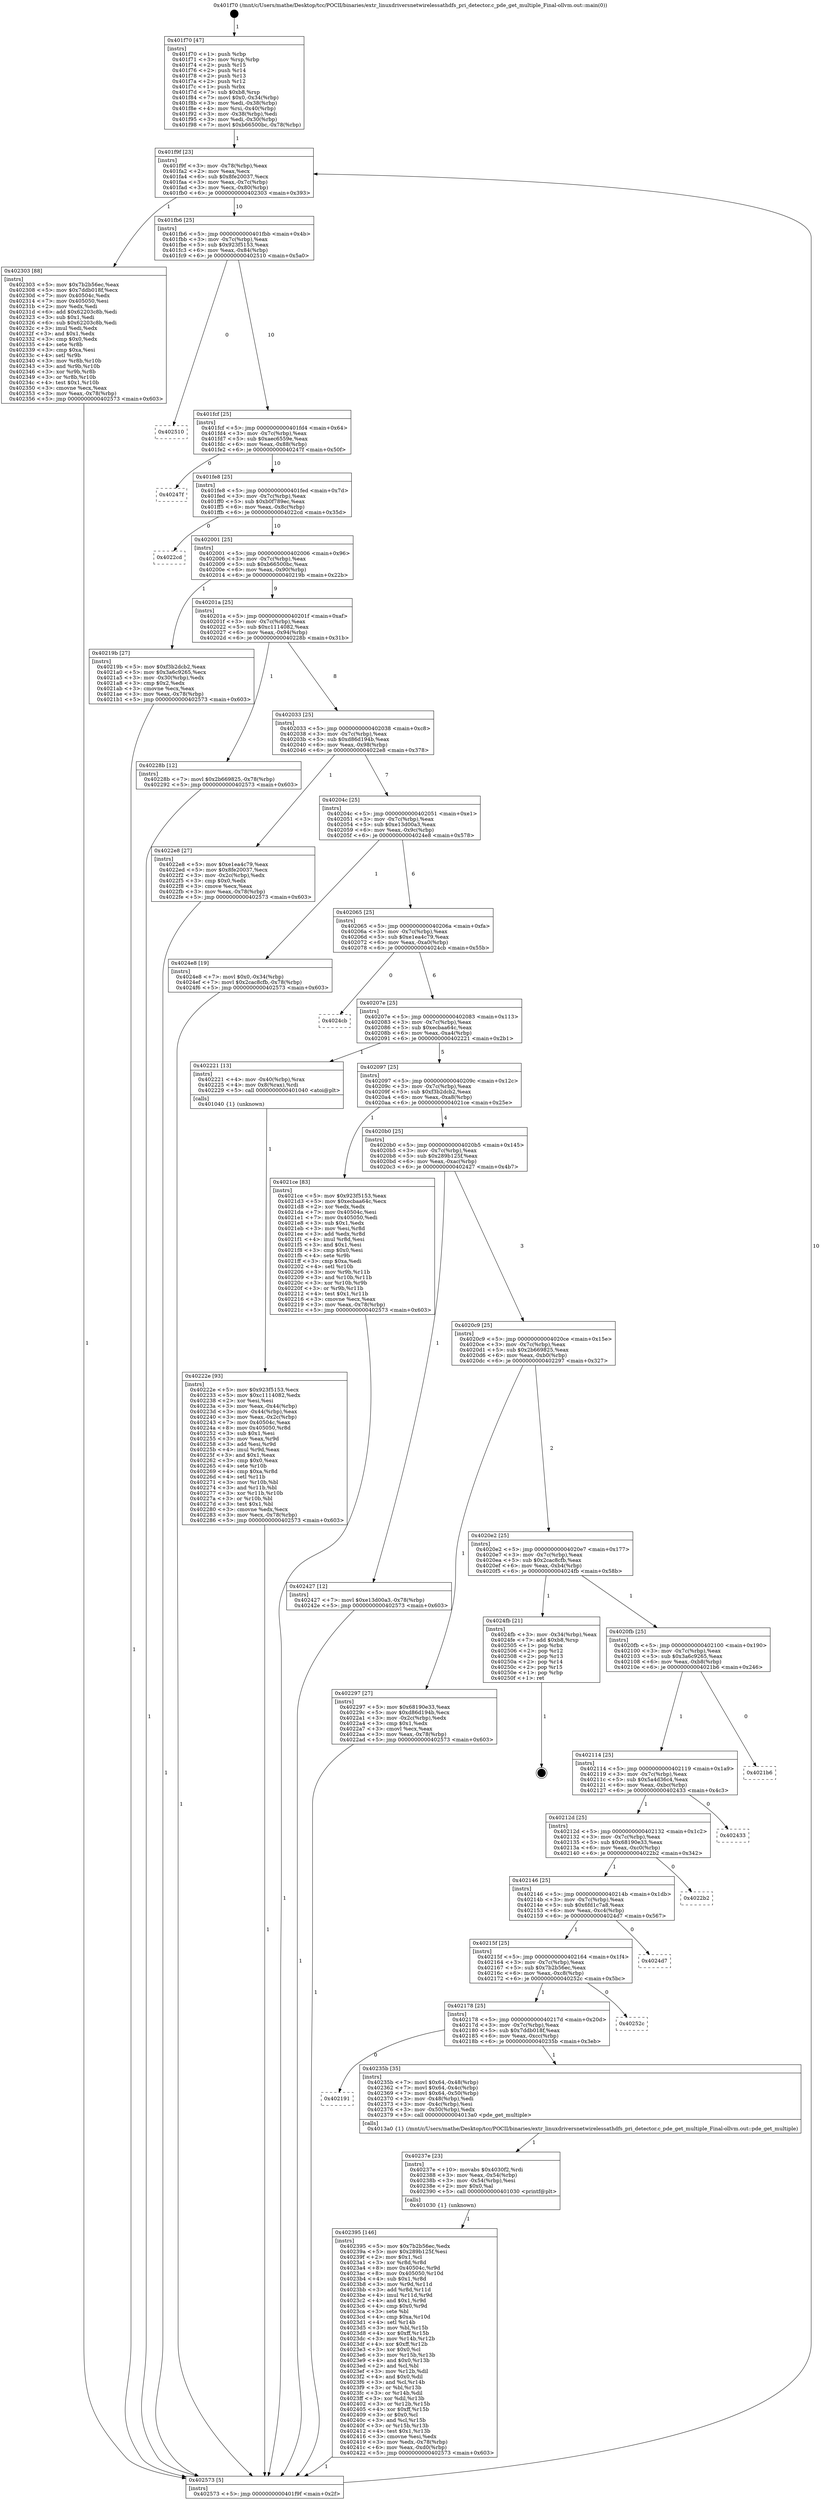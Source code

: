 digraph "0x401f70" {
  label = "0x401f70 (/mnt/c/Users/mathe/Desktop/tcc/POCII/binaries/extr_linuxdriversnetwirelessathdfs_pri_detector.c_pde_get_multiple_Final-ollvm.out::main(0))"
  labelloc = "t"
  node[shape=record]

  Entry [label="",width=0.3,height=0.3,shape=circle,fillcolor=black,style=filled]
  "0x401f9f" [label="{
     0x401f9f [23]\l
     | [instrs]\l
     &nbsp;&nbsp;0x401f9f \<+3\>: mov -0x78(%rbp),%eax\l
     &nbsp;&nbsp;0x401fa2 \<+2\>: mov %eax,%ecx\l
     &nbsp;&nbsp;0x401fa4 \<+6\>: sub $0x8fe20037,%ecx\l
     &nbsp;&nbsp;0x401faa \<+3\>: mov %eax,-0x7c(%rbp)\l
     &nbsp;&nbsp;0x401fad \<+3\>: mov %ecx,-0x80(%rbp)\l
     &nbsp;&nbsp;0x401fb0 \<+6\>: je 0000000000402303 \<main+0x393\>\l
  }"]
  "0x402303" [label="{
     0x402303 [88]\l
     | [instrs]\l
     &nbsp;&nbsp;0x402303 \<+5\>: mov $0x7b2b56ec,%eax\l
     &nbsp;&nbsp;0x402308 \<+5\>: mov $0x7ddb018f,%ecx\l
     &nbsp;&nbsp;0x40230d \<+7\>: mov 0x40504c,%edx\l
     &nbsp;&nbsp;0x402314 \<+7\>: mov 0x405050,%esi\l
     &nbsp;&nbsp;0x40231b \<+2\>: mov %edx,%edi\l
     &nbsp;&nbsp;0x40231d \<+6\>: add $0x62203c8b,%edi\l
     &nbsp;&nbsp;0x402323 \<+3\>: sub $0x1,%edi\l
     &nbsp;&nbsp;0x402326 \<+6\>: sub $0x62203c8b,%edi\l
     &nbsp;&nbsp;0x40232c \<+3\>: imul %edi,%edx\l
     &nbsp;&nbsp;0x40232f \<+3\>: and $0x1,%edx\l
     &nbsp;&nbsp;0x402332 \<+3\>: cmp $0x0,%edx\l
     &nbsp;&nbsp;0x402335 \<+4\>: sete %r8b\l
     &nbsp;&nbsp;0x402339 \<+3\>: cmp $0xa,%esi\l
     &nbsp;&nbsp;0x40233c \<+4\>: setl %r9b\l
     &nbsp;&nbsp;0x402340 \<+3\>: mov %r8b,%r10b\l
     &nbsp;&nbsp;0x402343 \<+3\>: and %r9b,%r10b\l
     &nbsp;&nbsp;0x402346 \<+3\>: xor %r9b,%r8b\l
     &nbsp;&nbsp;0x402349 \<+3\>: or %r8b,%r10b\l
     &nbsp;&nbsp;0x40234c \<+4\>: test $0x1,%r10b\l
     &nbsp;&nbsp;0x402350 \<+3\>: cmovne %ecx,%eax\l
     &nbsp;&nbsp;0x402353 \<+3\>: mov %eax,-0x78(%rbp)\l
     &nbsp;&nbsp;0x402356 \<+5\>: jmp 0000000000402573 \<main+0x603\>\l
  }"]
  "0x401fb6" [label="{
     0x401fb6 [25]\l
     | [instrs]\l
     &nbsp;&nbsp;0x401fb6 \<+5\>: jmp 0000000000401fbb \<main+0x4b\>\l
     &nbsp;&nbsp;0x401fbb \<+3\>: mov -0x7c(%rbp),%eax\l
     &nbsp;&nbsp;0x401fbe \<+5\>: sub $0x923f5153,%eax\l
     &nbsp;&nbsp;0x401fc3 \<+6\>: mov %eax,-0x84(%rbp)\l
     &nbsp;&nbsp;0x401fc9 \<+6\>: je 0000000000402510 \<main+0x5a0\>\l
  }"]
  Exit [label="",width=0.3,height=0.3,shape=circle,fillcolor=black,style=filled,peripheries=2]
  "0x402510" [label="{
     0x402510\l
  }", style=dashed]
  "0x401fcf" [label="{
     0x401fcf [25]\l
     | [instrs]\l
     &nbsp;&nbsp;0x401fcf \<+5\>: jmp 0000000000401fd4 \<main+0x64\>\l
     &nbsp;&nbsp;0x401fd4 \<+3\>: mov -0x7c(%rbp),%eax\l
     &nbsp;&nbsp;0x401fd7 \<+5\>: sub $0xaec6559e,%eax\l
     &nbsp;&nbsp;0x401fdc \<+6\>: mov %eax,-0x88(%rbp)\l
     &nbsp;&nbsp;0x401fe2 \<+6\>: je 000000000040247f \<main+0x50f\>\l
  }"]
  "0x402395" [label="{
     0x402395 [146]\l
     | [instrs]\l
     &nbsp;&nbsp;0x402395 \<+5\>: mov $0x7b2b56ec,%edx\l
     &nbsp;&nbsp;0x40239a \<+5\>: mov $0x289b125f,%esi\l
     &nbsp;&nbsp;0x40239f \<+2\>: mov $0x1,%cl\l
     &nbsp;&nbsp;0x4023a1 \<+3\>: xor %r8d,%r8d\l
     &nbsp;&nbsp;0x4023a4 \<+8\>: mov 0x40504c,%r9d\l
     &nbsp;&nbsp;0x4023ac \<+8\>: mov 0x405050,%r10d\l
     &nbsp;&nbsp;0x4023b4 \<+4\>: sub $0x1,%r8d\l
     &nbsp;&nbsp;0x4023b8 \<+3\>: mov %r9d,%r11d\l
     &nbsp;&nbsp;0x4023bb \<+3\>: add %r8d,%r11d\l
     &nbsp;&nbsp;0x4023be \<+4\>: imul %r11d,%r9d\l
     &nbsp;&nbsp;0x4023c2 \<+4\>: and $0x1,%r9d\l
     &nbsp;&nbsp;0x4023c6 \<+4\>: cmp $0x0,%r9d\l
     &nbsp;&nbsp;0x4023ca \<+3\>: sete %bl\l
     &nbsp;&nbsp;0x4023cd \<+4\>: cmp $0xa,%r10d\l
     &nbsp;&nbsp;0x4023d1 \<+4\>: setl %r14b\l
     &nbsp;&nbsp;0x4023d5 \<+3\>: mov %bl,%r15b\l
     &nbsp;&nbsp;0x4023d8 \<+4\>: xor $0xff,%r15b\l
     &nbsp;&nbsp;0x4023dc \<+3\>: mov %r14b,%r12b\l
     &nbsp;&nbsp;0x4023df \<+4\>: xor $0xff,%r12b\l
     &nbsp;&nbsp;0x4023e3 \<+3\>: xor $0x0,%cl\l
     &nbsp;&nbsp;0x4023e6 \<+3\>: mov %r15b,%r13b\l
     &nbsp;&nbsp;0x4023e9 \<+4\>: and $0x0,%r13b\l
     &nbsp;&nbsp;0x4023ed \<+2\>: and %cl,%bl\l
     &nbsp;&nbsp;0x4023ef \<+3\>: mov %r12b,%dil\l
     &nbsp;&nbsp;0x4023f2 \<+4\>: and $0x0,%dil\l
     &nbsp;&nbsp;0x4023f6 \<+3\>: and %cl,%r14b\l
     &nbsp;&nbsp;0x4023f9 \<+3\>: or %bl,%r13b\l
     &nbsp;&nbsp;0x4023fc \<+3\>: or %r14b,%dil\l
     &nbsp;&nbsp;0x4023ff \<+3\>: xor %dil,%r13b\l
     &nbsp;&nbsp;0x402402 \<+3\>: or %r12b,%r15b\l
     &nbsp;&nbsp;0x402405 \<+4\>: xor $0xff,%r15b\l
     &nbsp;&nbsp;0x402409 \<+3\>: or $0x0,%cl\l
     &nbsp;&nbsp;0x40240c \<+3\>: and %cl,%r15b\l
     &nbsp;&nbsp;0x40240f \<+3\>: or %r15b,%r13b\l
     &nbsp;&nbsp;0x402412 \<+4\>: test $0x1,%r13b\l
     &nbsp;&nbsp;0x402416 \<+3\>: cmovne %esi,%edx\l
     &nbsp;&nbsp;0x402419 \<+3\>: mov %edx,-0x78(%rbp)\l
     &nbsp;&nbsp;0x40241c \<+6\>: mov %eax,-0xd0(%rbp)\l
     &nbsp;&nbsp;0x402422 \<+5\>: jmp 0000000000402573 \<main+0x603\>\l
  }"]
  "0x40247f" [label="{
     0x40247f\l
  }", style=dashed]
  "0x401fe8" [label="{
     0x401fe8 [25]\l
     | [instrs]\l
     &nbsp;&nbsp;0x401fe8 \<+5\>: jmp 0000000000401fed \<main+0x7d\>\l
     &nbsp;&nbsp;0x401fed \<+3\>: mov -0x7c(%rbp),%eax\l
     &nbsp;&nbsp;0x401ff0 \<+5\>: sub $0xb0f789ec,%eax\l
     &nbsp;&nbsp;0x401ff5 \<+6\>: mov %eax,-0x8c(%rbp)\l
     &nbsp;&nbsp;0x401ffb \<+6\>: je 00000000004022cd \<main+0x35d\>\l
  }"]
  "0x40237e" [label="{
     0x40237e [23]\l
     | [instrs]\l
     &nbsp;&nbsp;0x40237e \<+10\>: movabs $0x4030f2,%rdi\l
     &nbsp;&nbsp;0x402388 \<+3\>: mov %eax,-0x54(%rbp)\l
     &nbsp;&nbsp;0x40238b \<+3\>: mov -0x54(%rbp),%esi\l
     &nbsp;&nbsp;0x40238e \<+2\>: mov $0x0,%al\l
     &nbsp;&nbsp;0x402390 \<+5\>: call 0000000000401030 \<printf@plt\>\l
     | [calls]\l
     &nbsp;&nbsp;0x401030 \{1\} (unknown)\l
  }"]
  "0x4022cd" [label="{
     0x4022cd\l
  }", style=dashed]
  "0x402001" [label="{
     0x402001 [25]\l
     | [instrs]\l
     &nbsp;&nbsp;0x402001 \<+5\>: jmp 0000000000402006 \<main+0x96\>\l
     &nbsp;&nbsp;0x402006 \<+3\>: mov -0x7c(%rbp),%eax\l
     &nbsp;&nbsp;0x402009 \<+5\>: sub $0xb66500bc,%eax\l
     &nbsp;&nbsp;0x40200e \<+6\>: mov %eax,-0x90(%rbp)\l
     &nbsp;&nbsp;0x402014 \<+6\>: je 000000000040219b \<main+0x22b\>\l
  }"]
  "0x402191" [label="{
     0x402191\l
  }", style=dashed]
  "0x40219b" [label="{
     0x40219b [27]\l
     | [instrs]\l
     &nbsp;&nbsp;0x40219b \<+5\>: mov $0xf3b2dcb2,%eax\l
     &nbsp;&nbsp;0x4021a0 \<+5\>: mov $0x3a6c9265,%ecx\l
     &nbsp;&nbsp;0x4021a5 \<+3\>: mov -0x30(%rbp),%edx\l
     &nbsp;&nbsp;0x4021a8 \<+3\>: cmp $0x2,%edx\l
     &nbsp;&nbsp;0x4021ab \<+3\>: cmovne %ecx,%eax\l
     &nbsp;&nbsp;0x4021ae \<+3\>: mov %eax,-0x78(%rbp)\l
     &nbsp;&nbsp;0x4021b1 \<+5\>: jmp 0000000000402573 \<main+0x603\>\l
  }"]
  "0x40201a" [label="{
     0x40201a [25]\l
     | [instrs]\l
     &nbsp;&nbsp;0x40201a \<+5\>: jmp 000000000040201f \<main+0xaf\>\l
     &nbsp;&nbsp;0x40201f \<+3\>: mov -0x7c(%rbp),%eax\l
     &nbsp;&nbsp;0x402022 \<+5\>: sub $0xc1114082,%eax\l
     &nbsp;&nbsp;0x402027 \<+6\>: mov %eax,-0x94(%rbp)\l
     &nbsp;&nbsp;0x40202d \<+6\>: je 000000000040228b \<main+0x31b\>\l
  }"]
  "0x402573" [label="{
     0x402573 [5]\l
     | [instrs]\l
     &nbsp;&nbsp;0x402573 \<+5\>: jmp 0000000000401f9f \<main+0x2f\>\l
  }"]
  "0x401f70" [label="{
     0x401f70 [47]\l
     | [instrs]\l
     &nbsp;&nbsp;0x401f70 \<+1\>: push %rbp\l
     &nbsp;&nbsp;0x401f71 \<+3\>: mov %rsp,%rbp\l
     &nbsp;&nbsp;0x401f74 \<+2\>: push %r15\l
     &nbsp;&nbsp;0x401f76 \<+2\>: push %r14\l
     &nbsp;&nbsp;0x401f78 \<+2\>: push %r13\l
     &nbsp;&nbsp;0x401f7a \<+2\>: push %r12\l
     &nbsp;&nbsp;0x401f7c \<+1\>: push %rbx\l
     &nbsp;&nbsp;0x401f7d \<+7\>: sub $0xb8,%rsp\l
     &nbsp;&nbsp;0x401f84 \<+7\>: movl $0x0,-0x34(%rbp)\l
     &nbsp;&nbsp;0x401f8b \<+3\>: mov %edi,-0x38(%rbp)\l
     &nbsp;&nbsp;0x401f8e \<+4\>: mov %rsi,-0x40(%rbp)\l
     &nbsp;&nbsp;0x401f92 \<+3\>: mov -0x38(%rbp),%edi\l
     &nbsp;&nbsp;0x401f95 \<+3\>: mov %edi,-0x30(%rbp)\l
     &nbsp;&nbsp;0x401f98 \<+7\>: movl $0xb66500bc,-0x78(%rbp)\l
  }"]
  "0x40235b" [label="{
     0x40235b [35]\l
     | [instrs]\l
     &nbsp;&nbsp;0x40235b \<+7\>: movl $0x64,-0x48(%rbp)\l
     &nbsp;&nbsp;0x402362 \<+7\>: movl $0x64,-0x4c(%rbp)\l
     &nbsp;&nbsp;0x402369 \<+7\>: movl $0x64,-0x50(%rbp)\l
     &nbsp;&nbsp;0x402370 \<+3\>: mov -0x48(%rbp),%edi\l
     &nbsp;&nbsp;0x402373 \<+3\>: mov -0x4c(%rbp),%esi\l
     &nbsp;&nbsp;0x402376 \<+3\>: mov -0x50(%rbp),%edx\l
     &nbsp;&nbsp;0x402379 \<+5\>: call 00000000004013a0 \<pde_get_multiple\>\l
     | [calls]\l
     &nbsp;&nbsp;0x4013a0 \{1\} (/mnt/c/Users/mathe/Desktop/tcc/POCII/binaries/extr_linuxdriversnetwirelessathdfs_pri_detector.c_pde_get_multiple_Final-ollvm.out::pde_get_multiple)\l
  }"]
  "0x40228b" [label="{
     0x40228b [12]\l
     | [instrs]\l
     &nbsp;&nbsp;0x40228b \<+7\>: movl $0x2b669825,-0x78(%rbp)\l
     &nbsp;&nbsp;0x402292 \<+5\>: jmp 0000000000402573 \<main+0x603\>\l
  }"]
  "0x402033" [label="{
     0x402033 [25]\l
     | [instrs]\l
     &nbsp;&nbsp;0x402033 \<+5\>: jmp 0000000000402038 \<main+0xc8\>\l
     &nbsp;&nbsp;0x402038 \<+3\>: mov -0x7c(%rbp),%eax\l
     &nbsp;&nbsp;0x40203b \<+5\>: sub $0xd86d194b,%eax\l
     &nbsp;&nbsp;0x402040 \<+6\>: mov %eax,-0x98(%rbp)\l
     &nbsp;&nbsp;0x402046 \<+6\>: je 00000000004022e8 \<main+0x378\>\l
  }"]
  "0x402178" [label="{
     0x402178 [25]\l
     | [instrs]\l
     &nbsp;&nbsp;0x402178 \<+5\>: jmp 000000000040217d \<main+0x20d\>\l
     &nbsp;&nbsp;0x40217d \<+3\>: mov -0x7c(%rbp),%eax\l
     &nbsp;&nbsp;0x402180 \<+5\>: sub $0x7ddb018f,%eax\l
     &nbsp;&nbsp;0x402185 \<+6\>: mov %eax,-0xcc(%rbp)\l
     &nbsp;&nbsp;0x40218b \<+6\>: je 000000000040235b \<main+0x3eb\>\l
  }"]
  "0x4022e8" [label="{
     0x4022e8 [27]\l
     | [instrs]\l
     &nbsp;&nbsp;0x4022e8 \<+5\>: mov $0xe1ea4c79,%eax\l
     &nbsp;&nbsp;0x4022ed \<+5\>: mov $0x8fe20037,%ecx\l
     &nbsp;&nbsp;0x4022f2 \<+3\>: mov -0x2c(%rbp),%edx\l
     &nbsp;&nbsp;0x4022f5 \<+3\>: cmp $0x0,%edx\l
     &nbsp;&nbsp;0x4022f8 \<+3\>: cmove %ecx,%eax\l
     &nbsp;&nbsp;0x4022fb \<+3\>: mov %eax,-0x78(%rbp)\l
     &nbsp;&nbsp;0x4022fe \<+5\>: jmp 0000000000402573 \<main+0x603\>\l
  }"]
  "0x40204c" [label="{
     0x40204c [25]\l
     | [instrs]\l
     &nbsp;&nbsp;0x40204c \<+5\>: jmp 0000000000402051 \<main+0xe1\>\l
     &nbsp;&nbsp;0x402051 \<+3\>: mov -0x7c(%rbp),%eax\l
     &nbsp;&nbsp;0x402054 \<+5\>: sub $0xe13d00a3,%eax\l
     &nbsp;&nbsp;0x402059 \<+6\>: mov %eax,-0x9c(%rbp)\l
     &nbsp;&nbsp;0x40205f \<+6\>: je 00000000004024e8 \<main+0x578\>\l
  }"]
  "0x40252c" [label="{
     0x40252c\l
  }", style=dashed]
  "0x4024e8" [label="{
     0x4024e8 [19]\l
     | [instrs]\l
     &nbsp;&nbsp;0x4024e8 \<+7\>: movl $0x0,-0x34(%rbp)\l
     &nbsp;&nbsp;0x4024ef \<+7\>: movl $0x2cac8cfb,-0x78(%rbp)\l
     &nbsp;&nbsp;0x4024f6 \<+5\>: jmp 0000000000402573 \<main+0x603\>\l
  }"]
  "0x402065" [label="{
     0x402065 [25]\l
     | [instrs]\l
     &nbsp;&nbsp;0x402065 \<+5\>: jmp 000000000040206a \<main+0xfa\>\l
     &nbsp;&nbsp;0x40206a \<+3\>: mov -0x7c(%rbp),%eax\l
     &nbsp;&nbsp;0x40206d \<+5\>: sub $0xe1ea4c79,%eax\l
     &nbsp;&nbsp;0x402072 \<+6\>: mov %eax,-0xa0(%rbp)\l
     &nbsp;&nbsp;0x402078 \<+6\>: je 00000000004024cb \<main+0x55b\>\l
  }"]
  "0x40215f" [label="{
     0x40215f [25]\l
     | [instrs]\l
     &nbsp;&nbsp;0x40215f \<+5\>: jmp 0000000000402164 \<main+0x1f4\>\l
     &nbsp;&nbsp;0x402164 \<+3\>: mov -0x7c(%rbp),%eax\l
     &nbsp;&nbsp;0x402167 \<+5\>: sub $0x7b2b56ec,%eax\l
     &nbsp;&nbsp;0x40216c \<+6\>: mov %eax,-0xc8(%rbp)\l
     &nbsp;&nbsp;0x402172 \<+6\>: je 000000000040252c \<main+0x5bc\>\l
  }"]
  "0x4024cb" [label="{
     0x4024cb\l
  }", style=dashed]
  "0x40207e" [label="{
     0x40207e [25]\l
     | [instrs]\l
     &nbsp;&nbsp;0x40207e \<+5\>: jmp 0000000000402083 \<main+0x113\>\l
     &nbsp;&nbsp;0x402083 \<+3\>: mov -0x7c(%rbp),%eax\l
     &nbsp;&nbsp;0x402086 \<+5\>: sub $0xecbaa64c,%eax\l
     &nbsp;&nbsp;0x40208b \<+6\>: mov %eax,-0xa4(%rbp)\l
     &nbsp;&nbsp;0x402091 \<+6\>: je 0000000000402221 \<main+0x2b1\>\l
  }"]
  "0x4024d7" [label="{
     0x4024d7\l
  }", style=dashed]
  "0x402221" [label="{
     0x402221 [13]\l
     | [instrs]\l
     &nbsp;&nbsp;0x402221 \<+4\>: mov -0x40(%rbp),%rax\l
     &nbsp;&nbsp;0x402225 \<+4\>: mov 0x8(%rax),%rdi\l
     &nbsp;&nbsp;0x402229 \<+5\>: call 0000000000401040 \<atoi@plt\>\l
     | [calls]\l
     &nbsp;&nbsp;0x401040 \{1\} (unknown)\l
  }"]
  "0x402097" [label="{
     0x402097 [25]\l
     | [instrs]\l
     &nbsp;&nbsp;0x402097 \<+5\>: jmp 000000000040209c \<main+0x12c\>\l
     &nbsp;&nbsp;0x40209c \<+3\>: mov -0x7c(%rbp),%eax\l
     &nbsp;&nbsp;0x40209f \<+5\>: sub $0xf3b2dcb2,%eax\l
     &nbsp;&nbsp;0x4020a4 \<+6\>: mov %eax,-0xa8(%rbp)\l
     &nbsp;&nbsp;0x4020aa \<+6\>: je 00000000004021ce \<main+0x25e\>\l
  }"]
  "0x402146" [label="{
     0x402146 [25]\l
     | [instrs]\l
     &nbsp;&nbsp;0x402146 \<+5\>: jmp 000000000040214b \<main+0x1db\>\l
     &nbsp;&nbsp;0x40214b \<+3\>: mov -0x7c(%rbp),%eax\l
     &nbsp;&nbsp;0x40214e \<+5\>: sub $0x6fd1c7a8,%eax\l
     &nbsp;&nbsp;0x402153 \<+6\>: mov %eax,-0xc4(%rbp)\l
     &nbsp;&nbsp;0x402159 \<+6\>: je 00000000004024d7 \<main+0x567\>\l
  }"]
  "0x4021ce" [label="{
     0x4021ce [83]\l
     | [instrs]\l
     &nbsp;&nbsp;0x4021ce \<+5\>: mov $0x923f5153,%eax\l
     &nbsp;&nbsp;0x4021d3 \<+5\>: mov $0xecbaa64c,%ecx\l
     &nbsp;&nbsp;0x4021d8 \<+2\>: xor %edx,%edx\l
     &nbsp;&nbsp;0x4021da \<+7\>: mov 0x40504c,%esi\l
     &nbsp;&nbsp;0x4021e1 \<+7\>: mov 0x405050,%edi\l
     &nbsp;&nbsp;0x4021e8 \<+3\>: sub $0x1,%edx\l
     &nbsp;&nbsp;0x4021eb \<+3\>: mov %esi,%r8d\l
     &nbsp;&nbsp;0x4021ee \<+3\>: add %edx,%r8d\l
     &nbsp;&nbsp;0x4021f1 \<+4\>: imul %r8d,%esi\l
     &nbsp;&nbsp;0x4021f5 \<+3\>: and $0x1,%esi\l
     &nbsp;&nbsp;0x4021f8 \<+3\>: cmp $0x0,%esi\l
     &nbsp;&nbsp;0x4021fb \<+4\>: sete %r9b\l
     &nbsp;&nbsp;0x4021ff \<+3\>: cmp $0xa,%edi\l
     &nbsp;&nbsp;0x402202 \<+4\>: setl %r10b\l
     &nbsp;&nbsp;0x402206 \<+3\>: mov %r9b,%r11b\l
     &nbsp;&nbsp;0x402209 \<+3\>: and %r10b,%r11b\l
     &nbsp;&nbsp;0x40220c \<+3\>: xor %r10b,%r9b\l
     &nbsp;&nbsp;0x40220f \<+3\>: or %r9b,%r11b\l
     &nbsp;&nbsp;0x402212 \<+4\>: test $0x1,%r11b\l
     &nbsp;&nbsp;0x402216 \<+3\>: cmovne %ecx,%eax\l
     &nbsp;&nbsp;0x402219 \<+3\>: mov %eax,-0x78(%rbp)\l
     &nbsp;&nbsp;0x40221c \<+5\>: jmp 0000000000402573 \<main+0x603\>\l
  }"]
  "0x4020b0" [label="{
     0x4020b0 [25]\l
     | [instrs]\l
     &nbsp;&nbsp;0x4020b0 \<+5\>: jmp 00000000004020b5 \<main+0x145\>\l
     &nbsp;&nbsp;0x4020b5 \<+3\>: mov -0x7c(%rbp),%eax\l
     &nbsp;&nbsp;0x4020b8 \<+5\>: sub $0x289b125f,%eax\l
     &nbsp;&nbsp;0x4020bd \<+6\>: mov %eax,-0xac(%rbp)\l
     &nbsp;&nbsp;0x4020c3 \<+6\>: je 0000000000402427 \<main+0x4b7\>\l
  }"]
  "0x40222e" [label="{
     0x40222e [93]\l
     | [instrs]\l
     &nbsp;&nbsp;0x40222e \<+5\>: mov $0x923f5153,%ecx\l
     &nbsp;&nbsp;0x402233 \<+5\>: mov $0xc1114082,%edx\l
     &nbsp;&nbsp;0x402238 \<+2\>: xor %esi,%esi\l
     &nbsp;&nbsp;0x40223a \<+3\>: mov %eax,-0x44(%rbp)\l
     &nbsp;&nbsp;0x40223d \<+3\>: mov -0x44(%rbp),%eax\l
     &nbsp;&nbsp;0x402240 \<+3\>: mov %eax,-0x2c(%rbp)\l
     &nbsp;&nbsp;0x402243 \<+7\>: mov 0x40504c,%eax\l
     &nbsp;&nbsp;0x40224a \<+8\>: mov 0x405050,%r8d\l
     &nbsp;&nbsp;0x402252 \<+3\>: sub $0x1,%esi\l
     &nbsp;&nbsp;0x402255 \<+3\>: mov %eax,%r9d\l
     &nbsp;&nbsp;0x402258 \<+3\>: add %esi,%r9d\l
     &nbsp;&nbsp;0x40225b \<+4\>: imul %r9d,%eax\l
     &nbsp;&nbsp;0x40225f \<+3\>: and $0x1,%eax\l
     &nbsp;&nbsp;0x402262 \<+3\>: cmp $0x0,%eax\l
     &nbsp;&nbsp;0x402265 \<+4\>: sete %r10b\l
     &nbsp;&nbsp;0x402269 \<+4\>: cmp $0xa,%r8d\l
     &nbsp;&nbsp;0x40226d \<+4\>: setl %r11b\l
     &nbsp;&nbsp;0x402271 \<+3\>: mov %r10b,%bl\l
     &nbsp;&nbsp;0x402274 \<+3\>: and %r11b,%bl\l
     &nbsp;&nbsp;0x402277 \<+3\>: xor %r11b,%r10b\l
     &nbsp;&nbsp;0x40227a \<+3\>: or %r10b,%bl\l
     &nbsp;&nbsp;0x40227d \<+3\>: test $0x1,%bl\l
     &nbsp;&nbsp;0x402280 \<+3\>: cmovne %edx,%ecx\l
     &nbsp;&nbsp;0x402283 \<+3\>: mov %ecx,-0x78(%rbp)\l
     &nbsp;&nbsp;0x402286 \<+5\>: jmp 0000000000402573 \<main+0x603\>\l
  }"]
  "0x4022b2" [label="{
     0x4022b2\l
  }", style=dashed]
  "0x402427" [label="{
     0x402427 [12]\l
     | [instrs]\l
     &nbsp;&nbsp;0x402427 \<+7\>: movl $0xe13d00a3,-0x78(%rbp)\l
     &nbsp;&nbsp;0x40242e \<+5\>: jmp 0000000000402573 \<main+0x603\>\l
  }"]
  "0x4020c9" [label="{
     0x4020c9 [25]\l
     | [instrs]\l
     &nbsp;&nbsp;0x4020c9 \<+5\>: jmp 00000000004020ce \<main+0x15e\>\l
     &nbsp;&nbsp;0x4020ce \<+3\>: mov -0x7c(%rbp),%eax\l
     &nbsp;&nbsp;0x4020d1 \<+5\>: sub $0x2b669825,%eax\l
     &nbsp;&nbsp;0x4020d6 \<+6\>: mov %eax,-0xb0(%rbp)\l
     &nbsp;&nbsp;0x4020dc \<+6\>: je 0000000000402297 \<main+0x327\>\l
  }"]
  "0x40212d" [label="{
     0x40212d [25]\l
     | [instrs]\l
     &nbsp;&nbsp;0x40212d \<+5\>: jmp 0000000000402132 \<main+0x1c2\>\l
     &nbsp;&nbsp;0x402132 \<+3\>: mov -0x7c(%rbp),%eax\l
     &nbsp;&nbsp;0x402135 \<+5\>: sub $0x68190e33,%eax\l
     &nbsp;&nbsp;0x40213a \<+6\>: mov %eax,-0xc0(%rbp)\l
     &nbsp;&nbsp;0x402140 \<+6\>: je 00000000004022b2 \<main+0x342\>\l
  }"]
  "0x402297" [label="{
     0x402297 [27]\l
     | [instrs]\l
     &nbsp;&nbsp;0x402297 \<+5\>: mov $0x68190e33,%eax\l
     &nbsp;&nbsp;0x40229c \<+5\>: mov $0xd86d194b,%ecx\l
     &nbsp;&nbsp;0x4022a1 \<+3\>: mov -0x2c(%rbp),%edx\l
     &nbsp;&nbsp;0x4022a4 \<+3\>: cmp $0x1,%edx\l
     &nbsp;&nbsp;0x4022a7 \<+3\>: cmovl %ecx,%eax\l
     &nbsp;&nbsp;0x4022aa \<+3\>: mov %eax,-0x78(%rbp)\l
     &nbsp;&nbsp;0x4022ad \<+5\>: jmp 0000000000402573 \<main+0x603\>\l
  }"]
  "0x4020e2" [label="{
     0x4020e2 [25]\l
     | [instrs]\l
     &nbsp;&nbsp;0x4020e2 \<+5\>: jmp 00000000004020e7 \<main+0x177\>\l
     &nbsp;&nbsp;0x4020e7 \<+3\>: mov -0x7c(%rbp),%eax\l
     &nbsp;&nbsp;0x4020ea \<+5\>: sub $0x2cac8cfb,%eax\l
     &nbsp;&nbsp;0x4020ef \<+6\>: mov %eax,-0xb4(%rbp)\l
     &nbsp;&nbsp;0x4020f5 \<+6\>: je 00000000004024fb \<main+0x58b\>\l
  }"]
  "0x402433" [label="{
     0x402433\l
  }", style=dashed]
  "0x4024fb" [label="{
     0x4024fb [21]\l
     | [instrs]\l
     &nbsp;&nbsp;0x4024fb \<+3\>: mov -0x34(%rbp),%eax\l
     &nbsp;&nbsp;0x4024fe \<+7\>: add $0xb8,%rsp\l
     &nbsp;&nbsp;0x402505 \<+1\>: pop %rbx\l
     &nbsp;&nbsp;0x402506 \<+2\>: pop %r12\l
     &nbsp;&nbsp;0x402508 \<+2\>: pop %r13\l
     &nbsp;&nbsp;0x40250a \<+2\>: pop %r14\l
     &nbsp;&nbsp;0x40250c \<+2\>: pop %r15\l
     &nbsp;&nbsp;0x40250e \<+1\>: pop %rbp\l
     &nbsp;&nbsp;0x40250f \<+1\>: ret\l
  }"]
  "0x4020fb" [label="{
     0x4020fb [25]\l
     | [instrs]\l
     &nbsp;&nbsp;0x4020fb \<+5\>: jmp 0000000000402100 \<main+0x190\>\l
     &nbsp;&nbsp;0x402100 \<+3\>: mov -0x7c(%rbp),%eax\l
     &nbsp;&nbsp;0x402103 \<+5\>: sub $0x3a6c9265,%eax\l
     &nbsp;&nbsp;0x402108 \<+6\>: mov %eax,-0xb8(%rbp)\l
     &nbsp;&nbsp;0x40210e \<+6\>: je 00000000004021b6 \<main+0x246\>\l
  }"]
  "0x402114" [label="{
     0x402114 [25]\l
     | [instrs]\l
     &nbsp;&nbsp;0x402114 \<+5\>: jmp 0000000000402119 \<main+0x1a9\>\l
     &nbsp;&nbsp;0x402119 \<+3\>: mov -0x7c(%rbp),%eax\l
     &nbsp;&nbsp;0x40211c \<+5\>: sub $0x5a4d36c4,%eax\l
     &nbsp;&nbsp;0x402121 \<+6\>: mov %eax,-0xbc(%rbp)\l
     &nbsp;&nbsp;0x402127 \<+6\>: je 0000000000402433 \<main+0x4c3\>\l
  }"]
  "0x4021b6" [label="{
     0x4021b6\l
  }", style=dashed]
  Entry -> "0x401f70" [label=" 1"]
  "0x401f9f" -> "0x402303" [label=" 1"]
  "0x401f9f" -> "0x401fb6" [label=" 10"]
  "0x4024fb" -> Exit [label=" 1"]
  "0x401fb6" -> "0x402510" [label=" 0"]
  "0x401fb6" -> "0x401fcf" [label=" 10"]
  "0x4024e8" -> "0x402573" [label=" 1"]
  "0x401fcf" -> "0x40247f" [label=" 0"]
  "0x401fcf" -> "0x401fe8" [label=" 10"]
  "0x402427" -> "0x402573" [label=" 1"]
  "0x401fe8" -> "0x4022cd" [label=" 0"]
  "0x401fe8" -> "0x402001" [label=" 10"]
  "0x402395" -> "0x402573" [label=" 1"]
  "0x402001" -> "0x40219b" [label=" 1"]
  "0x402001" -> "0x40201a" [label=" 9"]
  "0x40219b" -> "0x402573" [label=" 1"]
  "0x401f70" -> "0x401f9f" [label=" 1"]
  "0x402573" -> "0x401f9f" [label=" 10"]
  "0x40237e" -> "0x402395" [label=" 1"]
  "0x40201a" -> "0x40228b" [label=" 1"]
  "0x40201a" -> "0x402033" [label=" 8"]
  "0x40235b" -> "0x40237e" [label=" 1"]
  "0x402033" -> "0x4022e8" [label=" 1"]
  "0x402033" -> "0x40204c" [label=" 7"]
  "0x402178" -> "0x40235b" [label=" 1"]
  "0x40204c" -> "0x4024e8" [label=" 1"]
  "0x40204c" -> "0x402065" [label=" 6"]
  "0x402178" -> "0x402191" [label=" 0"]
  "0x402065" -> "0x4024cb" [label=" 0"]
  "0x402065" -> "0x40207e" [label=" 6"]
  "0x40215f" -> "0x40252c" [label=" 0"]
  "0x40207e" -> "0x402221" [label=" 1"]
  "0x40207e" -> "0x402097" [label=" 5"]
  "0x40215f" -> "0x402178" [label=" 1"]
  "0x402097" -> "0x4021ce" [label=" 1"]
  "0x402097" -> "0x4020b0" [label=" 4"]
  "0x4021ce" -> "0x402573" [label=" 1"]
  "0x402221" -> "0x40222e" [label=" 1"]
  "0x40222e" -> "0x402573" [label=" 1"]
  "0x40228b" -> "0x402573" [label=" 1"]
  "0x402146" -> "0x4024d7" [label=" 0"]
  "0x4020b0" -> "0x402427" [label=" 1"]
  "0x4020b0" -> "0x4020c9" [label=" 3"]
  "0x402146" -> "0x40215f" [label=" 1"]
  "0x4020c9" -> "0x402297" [label=" 1"]
  "0x4020c9" -> "0x4020e2" [label=" 2"]
  "0x402297" -> "0x402573" [label=" 1"]
  "0x4022e8" -> "0x402573" [label=" 1"]
  "0x402303" -> "0x402573" [label=" 1"]
  "0x40212d" -> "0x4022b2" [label=" 0"]
  "0x4020e2" -> "0x4024fb" [label=" 1"]
  "0x4020e2" -> "0x4020fb" [label=" 1"]
  "0x40212d" -> "0x402146" [label=" 1"]
  "0x4020fb" -> "0x4021b6" [label=" 0"]
  "0x4020fb" -> "0x402114" [label=" 1"]
  "0x402114" -> "0x40212d" [label=" 1"]
  "0x402114" -> "0x402433" [label=" 0"]
}
